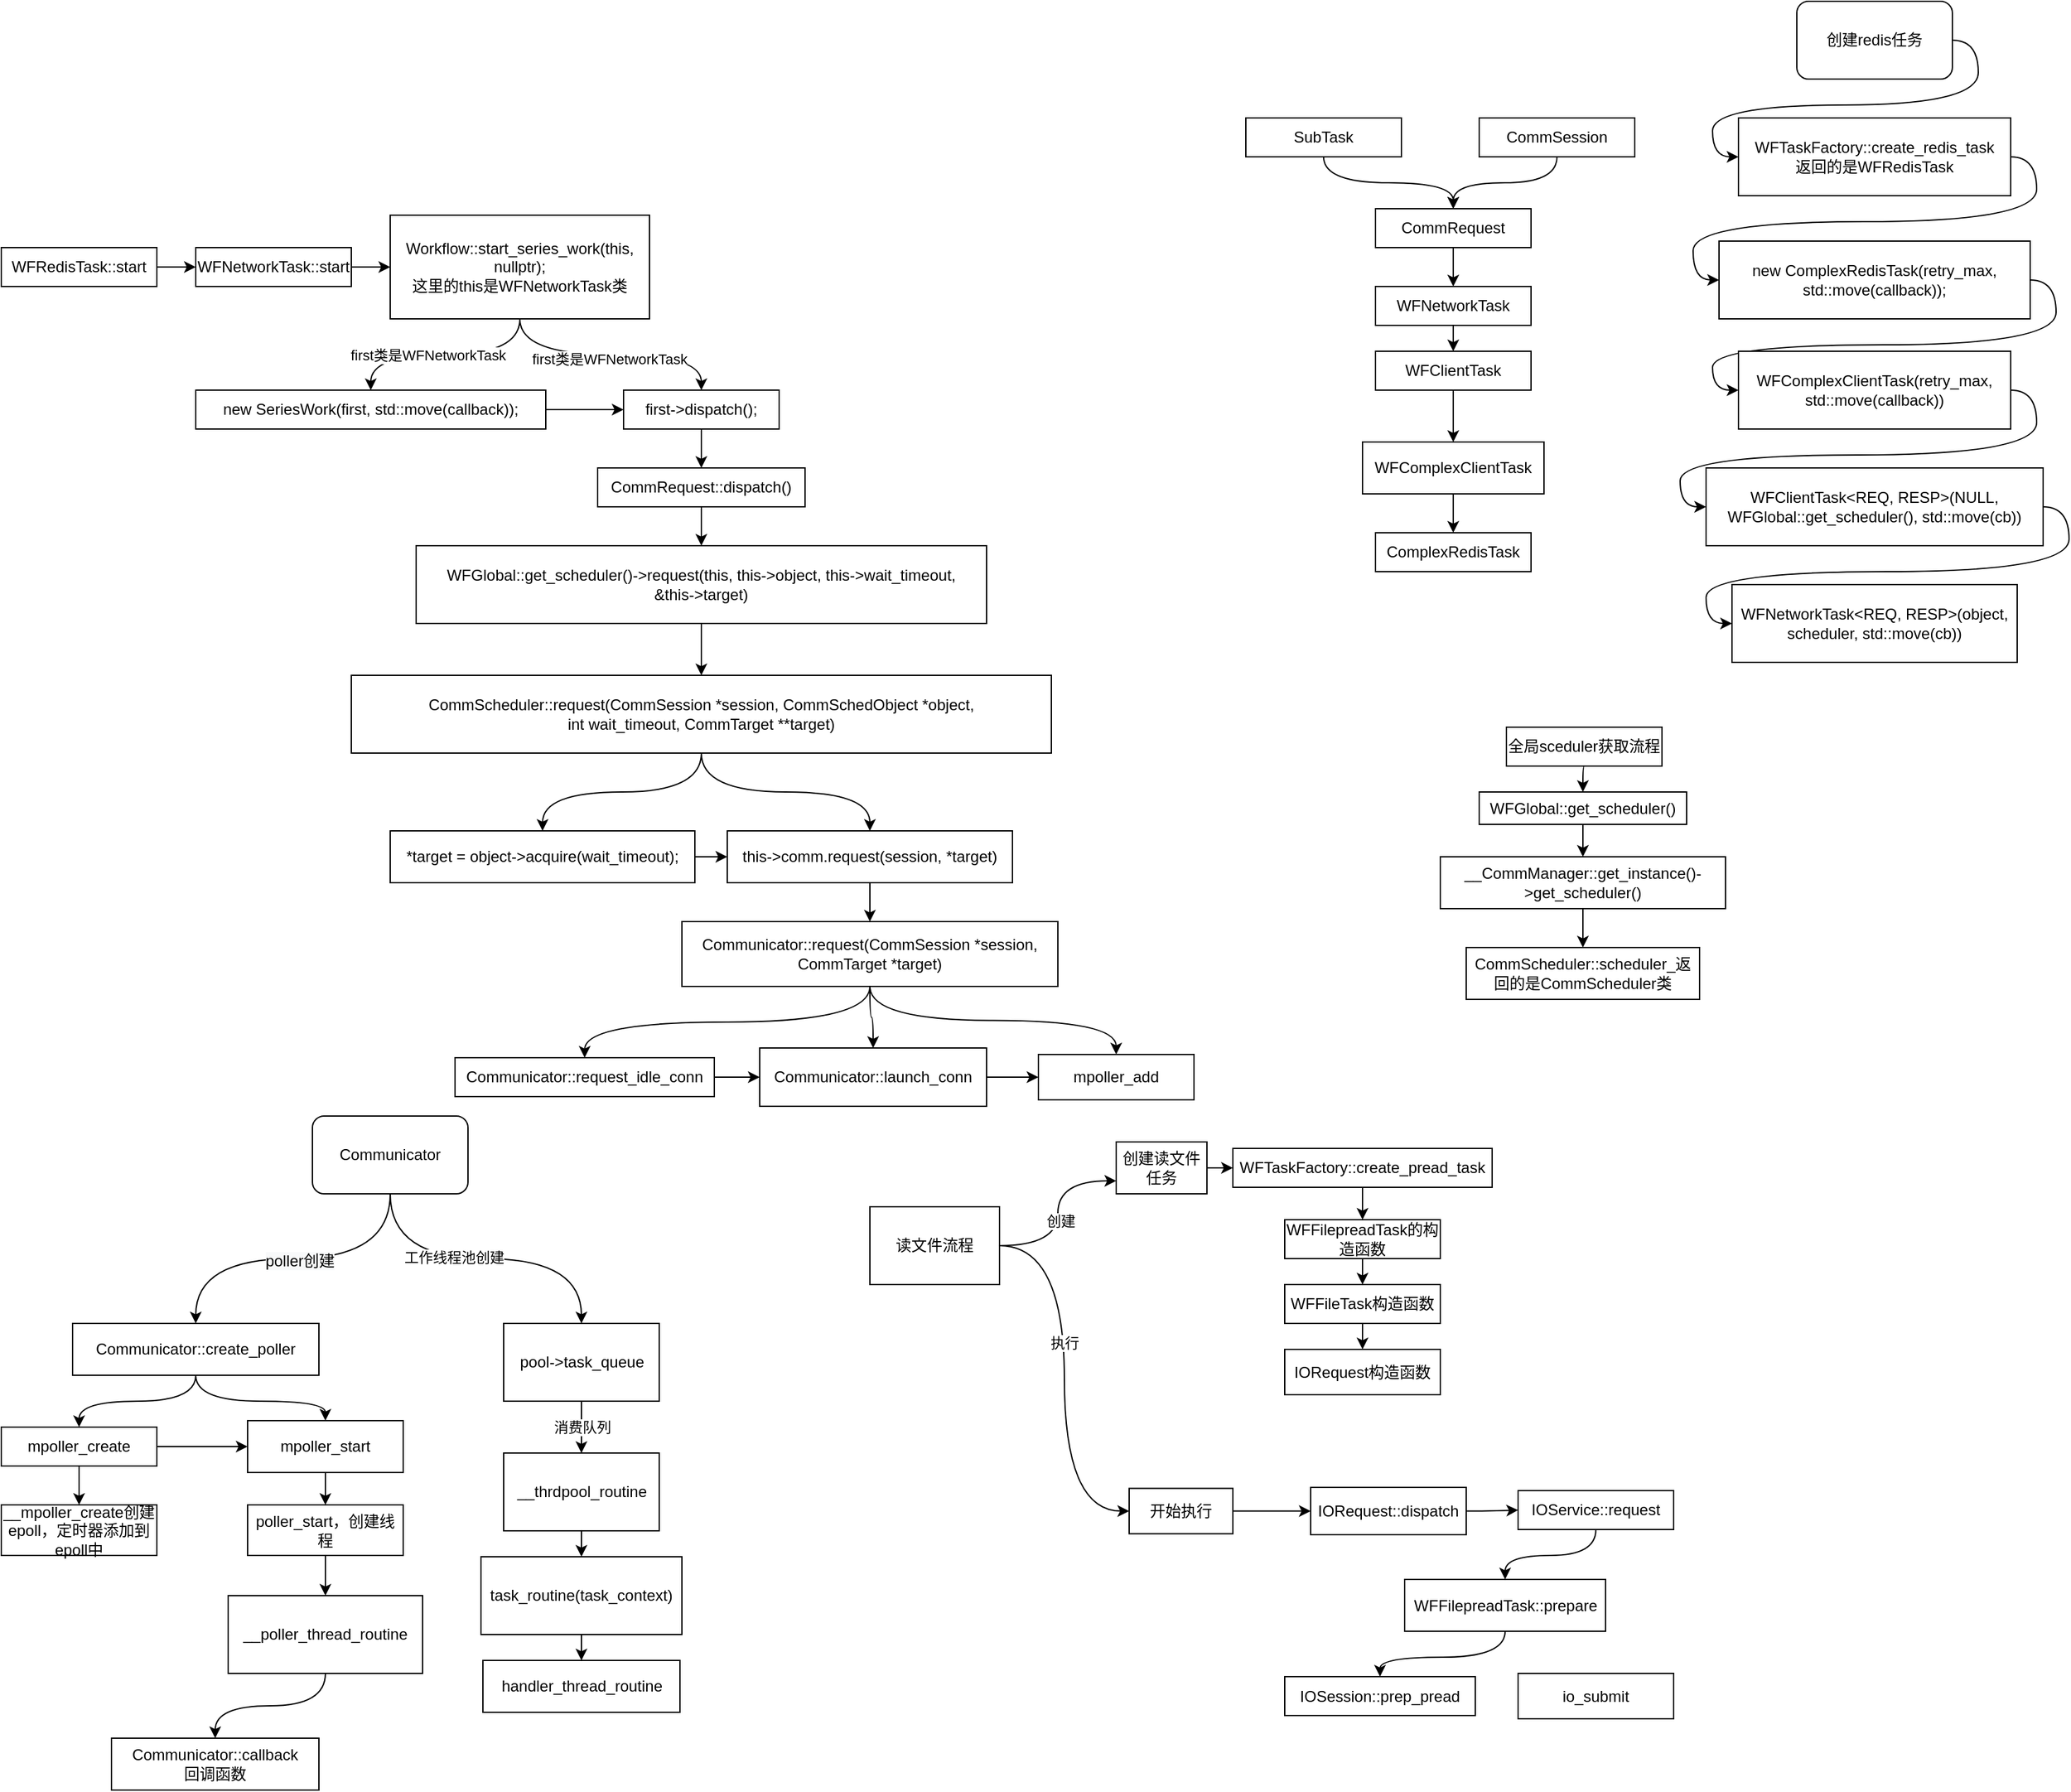 <mxfile version="14.5.3" type="github">
  <diagram id="UP1-qwlF9aJPhvvTiWTV" name="Page-1">
    <mxGraphModel dx="1373" dy="1908" grid="1" gridSize="10" guides="1" tooltips="1" connect="1" arrows="1" fold="1" page="1" pageScale="1" pageWidth="827" pageHeight="1169" math="0" shadow="0">
      <root>
        <mxCell id="0" />
        <mxCell id="1" parent="0" />
        <mxCell id="LnEWv4F4pNgl14aYY6Xp-3" style="edgeStyle=orthogonalEdgeStyle;rounded=0;orthogonalLoop=1;jettySize=auto;html=1;exitX=1;exitY=0.5;exitDx=0;exitDy=0;entryX=0;entryY=0.5;entryDx=0;entryDy=0;" parent="1" source="LnEWv4F4pNgl14aYY6Xp-1" target="LnEWv4F4pNgl14aYY6Xp-2" edge="1">
          <mxGeometry relative="1" as="geometry" />
        </mxCell>
        <mxCell id="LnEWv4F4pNgl14aYY6Xp-1" value="WFRedisTask::start" style="rounded=0;whiteSpace=wrap;html=1;" parent="1" vertex="1">
          <mxGeometry x="80" y="140" width="120" height="30" as="geometry" />
        </mxCell>
        <mxCell id="LnEWv4F4pNgl14aYY6Xp-5" style="edgeStyle=orthogonalEdgeStyle;rounded=0;orthogonalLoop=1;jettySize=auto;html=1;exitX=1;exitY=0.5;exitDx=0;exitDy=0;entryX=0;entryY=0.5;entryDx=0;entryDy=0;" parent="1" source="LnEWv4F4pNgl14aYY6Xp-2" target="LnEWv4F4pNgl14aYY6Xp-4" edge="1">
          <mxGeometry relative="1" as="geometry" />
        </mxCell>
        <mxCell id="LnEWv4F4pNgl14aYY6Xp-2" value="WFNetworkTask::start" style="rounded=0;whiteSpace=wrap;html=1;" parent="1" vertex="1">
          <mxGeometry x="230" y="140" width="120" height="30" as="geometry" />
        </mxCell>
        <mxCell id="LnEWv4F4pNgl14aYY6Xp-17" style="edgeStyle=orthogonalEdgeStyle;curved=1;rounded=0;orthogonalLoop=1;jettySize=auto;html=1;exitX=0.5;exitY=1;exitDx=0;exitDy=0;" parent="1" source="LnEWv4F4pNgl14aYY6Xp-4" target="LnEWv4F4pNgl14aYY6Xp-14" edge="1">
          <mxGeometry relative="1" as="geometry" />
        </mxCell>
        <mxCell id="LnEWv4F4pNgl14aYY6Xp-19" value="first类是WFNetworkTask" style="edgeLabel;html=1;align=center;verticalAlign=middle;resizable=0;points=[];" parent="LnEWv4F4pNgl14aYY6Xp-17" vertex="1" connectable="0">
          <mxGeometry x="0.171" relative="1" as="geometry">
            <mxPoint x="1" as="offset" />
          </mxGeometry>
        </mxCell>
        <mxCell id="LnEWv4F4pNgl14aYY6Xp-18" style="edgeStyle=orthogonalEdgeStyle;curved=1;rounded=0;orthogonalLoop=1;jettySize=auto;html=1;exitX=0.5;exitY=1;exitDx=0;exitDy=0;entryX=0.5;entryY=0;entryDx=0;entryDy=0;" parent="1" source="LnEWv4F4pNgl14aYY6Xp-4" target="LnEWv4F4pNgl14aYY6Xp-15" edge="1">
          <mxGeometry relative="1" as="geometry" />
        </mxCell>
        <mxCell id="LnEWv4F4pNgl14aYY6Xp-20" value="first类是WFNetworkTask" style="edgeLabel;html=1;align=center;verticalAlign=middle;resizable=0;points=[];" parent="LnEWv4F4pNgl14aYY6Xp-18" vertex="1" connectable="0">
          <mxGeometry x="-0.012" y="-2" relative="1" as="geometry">
            <mxPoint y="1" as="offset" />
          </mxGeometry>
        </mxCell>
        <mxCell id="LnEWv4F4pNgl14aYY6Xp-4" value="Workflow::start_series_work(this, nullptr);&lt;br&gt;这里的this是WFNetworkTask类" style="rounded=0;whiteSpace=wrap;html=1;" parent="1" vertex="1">
          <mxGeometry x="380" y="115" width="200" height="80" as="geometry" />
        </mxCell>
        <mxCell id="LnEWv4F4pNgl14aYY6Xp-29" style="edgeStyle=orthogonalEdgeStyle;curved=1;rounded=0;orthogonalLoop=1;jettySize=auto;html=1;exitX=0.5;exitY=1;exitDx=0;exitDy=0;entryX=0.5;entryY=0;entryDx=0;entryDy=0;" parent="1" source="LnEWv4F4pNgl14aYY6Xp-6" target="LnEWv4F4pNgl14aYY6Xp-27" edge="1">
          <mxGeometry relative="1" as="geometry" />
        </mxCell>
        <mxCell id="LnEWv4F4pNgl14aYY6Xp-6" value="WFNetworkTask" style="rounded=0;whiteSpace=wrap;html=1;" parent="1" vertex="1">
          <mxGeometry x="1140" y="170" width="120" height="30" as="geometry" />
        </mxCell>
        <mxCell id="LnEWv4F4pNgl14aYY6Xp-8" style="edgeStyle=orthogonalEdgeStyle;rounded=0;orthogonalLoop=1;jettySize=auto;html=1;exitX=0.5;exitY=1;exitDx=0;exitDy=0;entryX=0.5;entryY=0;entryDx=0;entryDy=0;" parent="1" source="LnEWv4F4pNgl14aYY6Xp-7" target="LnEWv4F4pNgl14aYY6Xp-6" edge="1">
          <mxGeometry relative="1" as="geometry" />
        </mxCell>
        <mxCell id="LnEWv4F4pNgl14aYY6Xp-7" value="CommRequest" style="rounded=0;whiteSpace=wrap;html=1;" parent="1" vertex="1">
          <mxGeometry x="1140" y="110" width="120" height="30" as="geometry" />
        </mxCell>
        <mxCell id="LnEWv4F4pNgl14aYY6Xp-13" style="edgeStyle=orthogonalEdgeStyle;curved=1;rounded=0;orthogonalLoop=1;jettySize=auto;html=1;exitX=0.5;exitY=1;exitDx=0;exitDy=0;entryX=0.5;entryY=0;entryDx=0;entryDy=0;" parent="1" source="LnEWv4F4pNgl14aYY6Xp-9" target="LnEWv4F4pNgl14aYY6Xp-7" edge="1">
          <mxGeometry relative="1" as="geometry" />
        </mxCell>
        <mxCell id="LnEWv4F4pNgl14aYY6Xp-9" value="SubTask" style="rounded=0;whiteSpace=wrap;html=1;" parent="1" vertex="1">
          <mxGeometry x="1040" y="40" width="120" height="30" as="geometry" />
        </mxCell>
        <mxCell id="LnEWv4F4pNgl14aYY6Xp-11" style="edgeStyle=orthogonalEdgeStyle;rounded=0;orthogonalLoop=1;jettySize=auto;html=1;exitX=0.5;exitY=1;exitDx=0;exitDy=0;entryX=0.5;entryY=0;entryDx=0;entryDy=0;curved=1;" parent="1" source="LnEWv4F4pNgl14aYY6Xp-10" target="LnEWv4F4pNgl14aYY6Xp-7" edge="1">
          <mxGeometry relative="1" as="geometry" />
        </mxCell>
        <mxCell id="LnEWv4F4pNgl14aYY6Xp-10" value="CommSession" style="rounded=0;whiteSpace=wrap;html=1;" parent="1" vertex="1">
          <mxGeometry x="1220" y="40" width="120" height="30" as="geometry" />
        </mxCell>
        <mxCell id="LnEWv4F4pNgl14aYY6Xp-16" style="edgeStyle=orthogonalEdgeStyle;curved=1;rounded=0;orthogonalLoop=1;jettySize=auto;html=1;exitX=1;exitY=0.5;exitDx=0;exitDy=0;" parent="1" source="LnEWv4F4pNgl14aYY6Xp-14" target="LnEWv4F4pNgl14aYY6Xp-15" edge="1">
          <mxGeometry relative="1" as="geometry" />
        </mxCell>
        <mxCell id="LnEWv4F4pNgl14aYY6Xp-14" value="new SeriesWork(first, std::move(callback));" style="rounded=0;whiteSpace=wrap;html=1;" parent="1" vertex="1">
          <mxGeometry x="230" y="250" width="270" height="30" as="geometry" />
        </mxCell>
        <mxCell id="LnEWv4F4pNgl14aYY6Xp-22" style="edgeStyle=orthogonalEdgeStyle;curved=1;rounded=0;orthogonalLoop=1;jettySize=auto;html=1;exitX=0.5;exitY=1;exitDx=0;exitDy=0;entryX=0.5;entryY=0;entryDx=0;entryDy=0;" parent="1" source="LnEWv4F4pNgl14aYY6Xp-15" target="LnEWv4F4pNgl14aYY6Xp-21" edge="1">
          <mxGeometry relative="1" as="geometry" />
        </mxCell>
        <mxCell id="LnEWv4F4pNgl14aYY6Xp-15" value="first-&amp;gt;dispatch();" style="rounded=0;whiteSpace=wrap;html=1;" parent="1" vertex="1">
          <mxGeometry x="560" y="250" width="120" height="30" as="geometry" />
        </mxCell>
        <mxCell id="LnEWv4F4pNgl14aYY6Xp-40" style="edgeStyle=orthogonalEdgeStyle;curved=1;rounded=0;orthogonalLoop=1;jettySize=auto;html=1;exitX=0.5;exitY=1;exitDx=0;exitDy=0;entryX=0.5;entryY=0;entryDx=0;entryDy=0;" parent="1" source="LnEWv4F4pNgl14aYY6Xp-21" target="LnEWv4F4pNgl14aYY6Xp-39" edge="1">
          <mxGeometry relative="1" as="geometry" />
        </mxCell>
        <mxCell id="LnEWv4F4pNgl14aYY6Xp-21" value="CommRequest::dispatch()" style="rounded=0;whiteSpace=wrap;html=1;" parent="1" vertex="1">
          <mxGeometry x="540" y="310" width="160" height="30" as="geometry" />
        </mxCell>
        <mxCell id="LnEWv4F4pNgl14aYY6Xp-23" value="ComplexRedisTask" style="rounded=0;whiteSpace=wrap;html=1;" parent="1" vertex="1">
          <mxGeometry x="1140" y="360" width="120" height="30" as="geometry" />
        </mxCell>
        <mxCell id="LnEWv4F4pNgl14aYY6Xp-26" style="edgeStyle=orthogonalEdgeStyle;curved=1;rounded=0;orthogonalLoop=1;jettySize=auto;html=1;exitX=0.5;exitY=1;exitDx=0;exitDy=0;entryX=0.5;entryY=0;entryDx=0;entryDy=0;" parent="1" source="LnEWv4F4pNgl14aYY6Xp-24" target="LnEWv4F4pNgl14aYY6Xp-23" edge="1">
          <mxGeometry relative="1" as="geometry" />
        </mxCell>
        <mxCell id="LnEWv4F4pNgl14aYY6Xp-24" value="WFComplexClientTask" style="rounded=0;whiteSpace=wrap;html=1;" parent="1" vertex="1">
          <mxGeometry x="1130" y="290" width="140" height="40" as="geometry" />
        </mxCell>
        <mxCell id="LnEWv4F4pNgl14aYY6Xp-28" style="edgeStyle=orthogonalEdgeStyle;curved=1;rounded=0;orthogonalLoop=1;jettySize=auto;html=1;exitX=0.5;exitY=1;exitDx=0;exitDy=0;entryX=0.5;entryY=0;entryDx=0;entryDy=0;" parent="1" source="LnEWv4F4pNgl14aYY6Xp-27" target="LnEWv4F4pNgl14aYY6Xp-24" edge="1">
          <mxGeometry relative="1" as="geometry" />
        </mxCell>
        <mxCell id="LnEWv4F4pNgl14aYY6Xp-27" value="WFClientTask" style="rounded=0;whiteSpace=wrap;html=1;" parent="1" vertex="1">
          <mxGeometry x="1140" y="220" width="120" height="30" as="geometry" />
        </mxCell>
        <mxCell id="LnEWv4F4pNgl14aYY6Xp-32" style="edgeStyle=orthogonalEdgeStyle;curved=1;rounded=0;orthogonalLoop=1;jettySize=auto;html=1;exitX=1;exitY=0.5;exitDx=0;exitDy=0;entryX=0;entryY=0.5;entryDx=0;entryDy=0;" parent="1" source="LnEWv4F4pNgl14aYY6Xp-30" target="LnEWv4F4pNgl14aYY6Xp-31" edge="1">
          <mxGeometry relative="1" as="geometry" />
        </mxCell>
        <mxCell id="LnEWv4F4pNgl14aYY6Xp-30" value="WFTaskFactory::create_redis_task&lt;br&gt;返回的是WFRedisTask" style="rounded=0;whiteSpace=wrap;html=1;" parent="1" vertex="1">
          <mxGeometry x="1420" y="40" width="210" height="60" as="geometry" />
        </mxCell>
        <mxCell id="LnEWv4F4pNgl14aYY6Xp-34" style="edgeStyle=orthogonalEdgeStyle;curved=1;rounded=0;orthogonalLoop=1;jettySize=auto;html=1;exitX=1;exitY=0.5;exitDx=0;exitDy=0;entryX=0;entryY=0.5;entryDx=0;entryDy=0;" parent="1" source="LnEWv4F4pNgl14aYY6Xp-31" target="LnEWv4F4pNgl14aYY6Xp-33" edge="1">
          <mxGeometry relative="1" as="geometry" />
        </mxCell>
        <mxCell id="LnEWv4F4pNgl14aYY6Xp-31" value="new ComplexRedisTask(retry_max, std::move(callback));" style="rounded=0;whiteSpace=wrap;html=1;" parent="1" vertex="1">
          <mxGeometry x="1405" y="135" width="240" height="60" as="geometry" />
        </mxCell>
        <mxCell id="LnEWv4F4pNgl14aYY6Xp-36" style="edgeStyle=orthogonalEdgeStyle;curved=1;rounded=0;orthogonalLoop=1;jettySize=auto;html=1;exitX=1;exitY=0.5;exitDx=0;exitDy=0;entryX=0;entryY=0.5;entryDx=0;entryDy=0;" parent="1" source="LnEWv4F4pNgl14aYY6Xp-33" target="LnEWv4F4pNgl14aYY6Xp-35" edge="1">
          <mxGeometry relative="1" as="geometry" />
        </mxCell>
        <mxCell id="LnEWv4F4pNgl14aYY6Xp-33" value="WFComplexClientTask(retry_max, std::move(callback))" style="rounded=0;whiteSpace=wrap;html=1;" parent="1" vertex="1">
          <mxGeometry x="1420" y="220" width="210" height="60" as="geometry" />
        </mxCell>
        <mxCell id="LnEWv4F4pNgl14aYY6Xp-38" style="edgeStyle=orthogonalEdgeStyle;curved=1;rounded=0;orthogonalLoop=1;jettySize=auto;html=1;exitX=1;exitY=0.5;exitDx=0;exitDy=0;entryX=0;entryY=0.5;entryDx=0;entryDy=0;" parent="1" source="LnEWv4F4pNgl14aYY6Xp-35" target="LnEWv4F4pNgl14aYY6Xp-37" edge="1">
          <mxGeometry relative="1" as="geometry" />
        </mxCell>
        <mxCell id="LnEWv4F4pNgl14aYY6Xp-35" value="WFClientTask&amp;lt;REQ, RESP&amp;gt;(NULL, WFGlobal::get_scheduler(), std::move(cb))" style="rounded=0;whiteSpace=wrap;html=1;" parent="1" vertex="1">
          <mxGeometry x="1395" y="310" width="260" height="60" as="geometry" />
        </mxCell>
        <mxCell id="LnEWv4F4pNgl14aYY6Xp-37" value="WFNetworkTask&amp;lt;REQ, RESP&amp;gt;(object, scheduler, std::move(cb))" style="rounded=0;whiteSpace=wrap;html=1;" parent="1" vertex="1">
          <mxGeometry x="1415" y="400" width="220" height="60" as="geometry" />
        </mxCell>
        <mxCell id="nBKweqbWxlO77C3QkO8n-9" style="edgeStyle=orthogonalEdgeStyle;curved=1;rounded=0;orthogonalLoop=1;jettySize=auto;html=1;exitX=0.5;exitY=1;exitDx=0;exitDy=0;" parent="1" source="LnEWv4F4pNgl14aYY6Xp-39" target="nBKweqbWxlO77C3QkO8n-8" edge="1">
          <mxGeometry relative="1" as="geometry" />
        </mxCell>
        <mxCell id="LnEWv4F4pNgl14aYY6Xp-39" value="&lt;span&gt;WFGlobal::get_scheduler()-&amp;gt;request(&lt;/span&gt;&lt;span&gt;this, this-&amp;gt;object, this-&amp;gt;wait_timeout,&lt;br&gt;&lt;/span&gt;&lt;span&gt;        &lt;/span&gt;&lt;span&gt; &amp;amp;this-&amp;gt;target&lt;/span&gt;&lt;span&gt;)&lt;/span&gt;" style="rounded=0;whiteSpace=wrap;html=1;" parent="1" vertex="1">
          <mxGeometry x="400" y="370" width="440" height="60" as="geometry" />
        </mxCell>
        <mxCell id="LnEWv4F4pNgl14aYY6Xp-42" style="edgeStyle=orthogonalEdgeStyle;curved=1;rounded=0;orthogonalLoop=1;jettySize=auto;html=1;exitX=1;exitY=0.5;exitDx=0;exitDy=0;entryX=0;entryY=0.5;entryDx=0;entryDy=0;" parent="1" source="LnEWv4F4pNgl14aYY6Xp-41" target="LnEWv4F4pNgl14aYY6Xp-30" edge="1">
          <mxGeometry relative="1" as="geometry" />
        </mxCell>
        <mxCell id="LnEWv4F4pNgl14aYY6Xp-41" value="创建redis任务" style="rounded=1;whiteSpace=wrap;html=1;" parent="1" vertex="1">
          <mxGeometry x="1465" y="-50" width="120" height="60" as="geometry" />
        </mxCell>
        <mxCell id="nBKweqbWxlO77C3QkO8n-3" style="edgeStyle=orthogonalEdgeStyle;curved=1;rounded=0;orthogonalLoop=1;jettySize=auto;html=1;exitX=0.5;exitY=1;exitDx=0;exitDy=0;entryX=0.5;entryY=0;entryDx=0;entryDy=0;" parent="1" source="nBKweqbWxlO77C3QkO8n-1" target="nBKweqbWxlO77C3QkO8n-2" edge="1">
          <mxGeometry relative="1" as="geometry" />
        </mxCell>
        <mxCell id="nBKweqbWxlO77C3QkO8n-1" value="WFGlobal::get_scheduler()" style="rounded=0;whiteSpace=wrap;html=1;" parent="1" vertex="1">
          <mxGeometry x="1220" y="560" width="160" height="25" as="geometry" />
        </mxCell>
        <mxCell id="nBKweqbWxlO77C3QkO8n-5" style="edgeStyle=orthogonalEdgeStyle;curved=1;rounded=0;orthogonalLoop=1;jettySize=auto;html=1;exitX=0.5;exitY=1;exitDx=0;exitDy=0;entryX=0.5;entryY=0;entryDx=0;entryDy=0;" parent="1" source="nBKweqbWxlO77C3QkO8n-2" target="nBKweqbWxlO77C3QkO8n-4" edge="1">
          <mxGeometry relative="1" as="geometry" />
        </mxCell>
        <mxCell id="nBKweqbWxlO77C3QkO8n-2" value="__CommManager::get_instance()-&amp;gt;get_scheduler()" style="rounded=0;whiteSpace=wrap;html=1;" parent="1" vertex="1">
          <mxGeometry x="1190" y="610" width="220" height="40" as="geometry" />
        </mxCell>
        <mxCell id="nBKweqbWxlO77C3QkO8n-4" value="CommScheduler::scheduler_返回的是CommScheduler类" style="rounded=0;whiteSpace=wrap;html=1;" parent="1" vertex="1">
          <mxGeometry x="1210" y="680" width="180" height="40" as="geometry" />
        </mxCell>
        <mxCell id="nBKweqbWxlO77C3QkO8n-7" style="edgeStyle=orthogonalEdgeStyle;curved=1;rounded=0;orthogonalLoop=1;jettySize=auto;html=1;exitX=0.5;exitY=1;exitDx=0;exitDy=0;entryX=0.5;entryY=0;entryDx=0;entryDy=0;" parent="1" source="nBKweqbWxlO77C3QkO8n-6" target="nBKweqbWxlO77C3QkO8n-1" edge="1">
          <mxGeometry relative="1" as="geometry" />
        </mxCell>
        <mxCell id="nBKweqbWxlO77C3QkO8n-6" value="全局sceduler获取流程" style="rounded=0;whiteSpace=wrap;html=1;" parent="1" vertex="1">
          <mxGeometry x="1241" y="510" width="120" height="30" as="geometry" />
        </mxCell>
        <mxCell id="nBKweqbWxlO77C3QkO8n-12" style="edgeStyle=orthogonalEdgeStyle;curved=1;rounded=0;orthogonalLoop=1;jettySize=auto;html=1;exitX=0.5;exitY=1;exitDx=0;exitDy=0;" parent="1" source="nBKweqbWxlO77C3QkO8n-8" target="nBKweqbWxlO77C3QkO8n-10" edge="1">
          <mxGeometry relative="1" as="geometry" />
        </mxCell>
        <mxCell id="nBKweqbWxlO77C3QkO8n-13" style="edgeStyle=orthogonalEdgeStyle;curved=1;rounded=0;orthogonalLoop=1;jettySize=auto;html=1;exitX=0.5;exitY=1;exitDx=0;exitDy=0;entryX=0.5;entryY=0;entryDx=0;entryDy=0;" parent="1" source="nBKweqbWxlO77C3QkO8n-8" target="nBKweqbWxlO77C3QkO8n-11" edge="1">
          <mxGeometry relative="1" as="geometry" />
        </mxCell>
        <mxCell id="nBKweqbWxlO77C3QkO8n-8" value="CommScheduler::&lt;span&gt;request(CommSession *session, CommSchedObject *object,&lt;/span&gt;&lt;div&gt;&lt;span&gt;    &lt;/span&gt;int wait_timeout, CommTarget **target)&lt;/div&gt;" style="rounded=0;whiteSpace=wrap;html=1;" parent="1" vertex="1">
          <mxGeometry x="350" y="470" width="540" height="60" as="geometry" />
        </mxCell>
        <mxCell id="nBKweqbWxlO77C3QkO8n-14" style="edgeStyle=orthogonalEdgeStyle;curved=1;rounded=0;orthogonalLoop=1;jettySize=auto;html=1;exitX=1;exitY=0.5;exitDx=0;exitDy=0;entryX=0;entryY=0.5;entryDx=0;entryDy=0;" parent="1" source="nBKweqbWxlO77C3QkO8n-10" target="nBKweqbWxlO77C3QkO8n-11" edge="1">
          <mxGeometry relative="1" as="geometry" />
        </mxCell>
        <mxCell id="nBKweqbWxlO77C3QkO8n-10" value="*target = object-&amp;gt;acquire(wait_timeout);" style="rounded=0;whiteSpace=wrap;html=1;" parent="1" vertex="1">
          <mxGeometry x="380" y="590" width="235" height="40" as="geometry" />
        </mxCell>
        <mxCell id="nBKweqbWxlO77C3QkO8n-16" style="edgeStyle=orthogonalEdgeStyle;curved=1;rounded=0;orthogonalLoop=1;jettySize=auto;html=1;exitX=0.5;exitY=1;exitDx=0;exitDy=0;entryX=0.5;entryY=0;entryDx=0;entryDy=0;" parent="1" source="nBKweqbWxlO77C3QkO8n-11" target="nBKweqbWxlO77C3QkO8n-15" edge="1">
          <mxGeometry relative="1" as="geometry" />
        </mxCell>
        <mxCell id="nBKweqbWxlO77C3QkO8n-11" value="this-&amp;gt;comm.request(session, *target)" style="rounded=0;whiteSpace=wrap;html=1;" parent="1" vertex="1">
          <mxGeometry x="640" y="590" width="220" height="40" as="geometry" />
        </mxCell>
        <mxCell id="nBKweqbWxlO77C3QkO8n-18" style="edgeStyle=orthogonalEdgeStyle;curved=1;rounded=0;orthogonalLoop=1;jettySize=auto;html=1;exitX=0.5;exitY=1;exitDx=0;exitDy=0;entryX=0.5;entryY=0;entryDx=0;entryDy=0;" parent="1" source="nBKweqbWxlO77C3QkO8n-15" target="nBKweqbWxlO77C3QkO8n-17" edge="1">
          <mxGeometry relative="1" as="geometry" />
        </mxCell>
        <mxCell id="nBKweqbWxlO77C3QkO8n-22" style="edgeStyle=orthogonalEdgeStyle;curved=1;rounded=0;orthogonalLoop=1;jettySize=auto;html=1;exitX=0.5;exitY=1;exitDx=0;exitDy=0;entryX=0.5;entryY=0;entryDx=0;entryDy=0;" parent="1" source="nBKweqbWxlO77C3QkO8n-15" target="nBKweqbWxlO77C3QkO8n-20" edge="1">
          <mxGeometry relative="1" as="geometry" />
        </mxCell>
        <mxCell id="nBKweqbWxlO77C3QkO8n-23" style="edgeStyle=orthogonalEdgeStyle;curved=1;rounded=0;orthogonalLoop=1;jettySize=auto;html=1;exitX=0.5;exitY=1;exitDx=0;exitDy=0;entryX=0.5;entryY=0;entryDx=0;entryDy=0;" parent="1" source="nBKweqbWxlO77C3QkO8n-15" target="nBKweqbWxlO77C3QkO8n-21" edge="1">
          <mxGeometry relative="1" as="geometry" />
        </mxCell>
        <mxCell id="nBKweqbWxlO77C3QkO8n-15" value="Communicator::request(CommSession *session, CommTarget *target)" style="rounded=0;whiteSpace=wrap;html=1;" parent="1" vertex="1">
          <mxGeometry x="605" y="660" width="290" height="50" as="geometry" />
        </mxCell>
        <mxCell id="nBKweqbWxlO77C3QkO8n-24" style="edgeStyle=orthogonalEdgeStyle;curved=1;rounded=0;orthogonalLoop=1;jettySize=auto;html=1;exitX=1;exitY=0.5;exitDx=0;exitDy=0;" parent="1" source="nBKweqbWxlO77C3QkO8n-17" target="nBKweqbWxlO77C3QkO8n-20" edge="1">
          <mxGeometry relative="1" as="geometry" />
        </mxCell>
        <mxCell id="nBKweqbWxlO77C3QkO8n-17" value="Communicator::request_idle_conn" style="rounded=0;whiteSpace=wrap;html=1;" parent="1" vertex="1">
          <mxGeometry x="430" y="765" width="200" height="30" as="geometry" />
        </mxCell>
        <mxCell id="nBKweqbWxlO77C3QkO8n-25" style="edgeStyle=orthogonalEdgeStyle;curved=1;rounded=0;orthogonalLoop=1;jettySize=auto;html=1;exitX=1;exitY=0.5;exitDx=0;exitDy=0;entryX=0;entryY=0.5;entryDx=0;entryDy=0;" parent="1" source="nBKweqbWxlO77C3QkO8n-20" target="nBKweqbWxlO77C3QkO8n-21" edge="1">
          <mxGeometry relative="1" as="geometry" />
        </mxCell>
        <mxCell id="nBKweqbWxlO77C3QkO8n-20" value="Communicator::launch_conn" style="rounded=0;whiteSpace=wrap;html=1;" parent="1" vertex="1">
          <mxGeometry x="665" y="757.5" width="175" height="45" as="geometry" />
        </mxCell>
        <mxCell id="nBKweqbWxlO77C3QkO8n-21" value="mpoller_add" style="rounded=0;whiteSpace=wrap;html=1;" parent="1" vertex="1">
          <mxGeometry x="880" y="762.5" width="120" height="35" as="geometry" />
        </mxCell>
        <mxCell id="nBKweqbWxlO77C3QkO8n-31" style="edgeStyle=orthogonalEdgeStyle;curved=1;rounded=0;orthogonalLoop=1;jettySize=auto;html=1;exitX=0.5;exitY=1;exitDx=0;exitDy=0;entryX=0.5;entryY=0;entryDx=0;entryDy=0;" parent="1" source="nBKweqbWxlO77C3QkO8n-26" target="nBKweqbWxlO77C3QkO8n-30" edge="1">
          <mxGeometry relative="1" as="geometry" />
        </mxCell>
        <mxCell id="nBKweqbWxlO77C3QkO8n-36" style="edgeStyle=orthogonalEdgeStyle;curved=1;rounded=0;orthogonalLoop=1;jettySize=auto;html=1;exitX=0.5;exitY=1;exitDx=0;exitDy=0;" parent="1" source="nBKweqbWxlO77C3QkO8n-26" target="nBKweqbWxlO77C3QkO8n-35" edge="1">
          <mxGeometry relative="1" as="geometry" />
        </mxCell>
        <mxCell id="nBKweqbWxlO77C3QkO8n-26" value="Communicator::create_poller" style="rounded=0;whiteSpace=wrap;html=1;" parent="1" vertex="1">
          <mxGeometry x="135" y="970" width="190" height="40" as="geometry" />
        </mxCell>
        <mxCell id="nBKweqbWxlO77C3QkO8n-29" style="edgeStyle=orthogonalEdgeStyle;curved=1;rounded=0;orthogonalLoop=1;jettySize=auto;html=1;exitX=0.5;exitY=1;exitDx=0;exitDy=0;entryX=0.5;entryY=0;entryDx=0;entryDy=0;" parent="1" source="nBKweqbWxlO77C3QkO8n-28" target="nBKweqbWxlO77C3QkO8n-26" edge="1">
          <mxGeometry relative="1" as="geometry" />
        </mxCell>
        <mxCell id="GPocB0gx4cp1PQhO70np-40" value="&lt;span style=&quot;font-size: 12px ; background-color: rgb(248 , 249 , 250)&quot;&gt;poller创建&lt;/span&gt;" style="edgeLabel;html=1;align=center;verticalAlign=middle;resizable=0;points=[];" vertex="1" connectable="0" parent="nBKweqbWxlO77C3QkO8n-29">
          <mxGeometry x="-0.028" y="2" relative="1" as="geometry">
            <mxPoint x="1" as="offset" />
          </mxGeometry>
        </mxCell>
        <mxCell id="GPocB0gx4cp1PQhO70np-41" style="edgeStyle=orthogonalEdgeStyle;curved=1;rounded=0;orthogonalLoop=1;jettySize=auto;html=1;exitX=0.5;exitY=1;exitDx=0;exitDy=0;" edge="1" parent="1" source="nBKweqbWxlO77C3QkO8n-28" target="GPocB0gx4cp1PQhO70np-32">
          <mxGeometry relative="1" as="geometry" />
        </mxCell>
        <mxCell id="GPocB0gx4cp1PQhO70np-42" value="工作线程池创建" style="edgeLabel;html=1;align=center;verticalAlign=middle;resizable=0;points=[];" vertex="1" connectable="0" parent="GPocB0gx4cp1PQhO70np-41">
          <mxGeometry x="-0.204" y="2" relative="1" as="geometry">
            <mxPoint y="1" as="offset" />
          </mxGeometry>
        </mxCell>
        <mxCell id="nBKweqbWxlO77C3QkO8n-28" value="&lt;span&gt;Communicator&lt;/span&gt;" style="rounded=1;whiteSpace=wrap;html=1;" parent="1" vertex="1">
          <mxGeometry x="320" y="810" width="120" height="60" as="geometry" />
        </mxCell>
        <mxCell id="nBKweqbWxlO77C3QkO8n-34" style="edgeStyle=orthogonalEdgeStyle;curved=1;rounded=0;orthogonalLoop=1;jettySize=auto;html=1;exitX=0.5;exitY=1;exitDx=0;exitDy=0;entryX=0.5;entryY=0;entryDx=0;entryDy=0;" parent="1" source="nBKweqbWxlO77C3QkO8n-30" target="nBKweqbWxlO77C3QkO8n-32" edge="1">
          <mxGeometry relative="1" as="geometry" />
        </mxCell>
        <mxCell id="nBKweqbWxlO77C3QkO8n-40" style="edgeStyle=orthogonalEdgeStyle;curved=1;rounded=0;orthogonalLoop=1;jettySize=auto;html=1;exitX=1;exitY=0.5;exitDx=0;exitDy=0;entryX=0;entryY=0.5;entryDx=0;entryDy=0;" parent="1" source="nBKweqbWxlO77C3QkO8n-30" target="nBKweqbWxlO77C3QkO8n-35" edge="1">
          <mxGeometry relative="1" as="geometry" />
        </mxCell>
        <mxCell id="nBKweqbWxlO77C3QkO8n-30" value="mpoller_create" style="rounded=0;whiteSpace=wrap;html=1;" parent="1" vertex="1">
          <mxGeometry x="80" y="1050" width="120" height="30" as="geometry" />
        </mxCell>
        <mxCell id="nBKweqbWxlO77C3QkO8n-32" value="__mpoller_create创建epoll，定时器添加到epoll中" style="rounded=0;whiteSpace=wrap;html=1;" parent="1" vertex="1">
          <mxGeometry x="80" y="1110" width="120" height="39" as="geometry" />
        </mxCell>
        <mxCell id="nBKweqbWxlO77C3QkO8n-39" style="edgeStyle=orthogonalEdgeStyle;curved=1;rounded=0;orthogonalLoop=1;jettySize=auto;html=1;exitX=0.5;exitY=1;exitDx=0;exitDy=0;entryX=0.5;entryY=0;entryDx=0;entryDy=0;" parent="1" source="nBKweqbWxlO77C3QkO8n-35" target="nBKweqbWxlO77C3QkO8n-38" edge="1">
          <mxGeometry relative="1" as="geometry" />
        </mxCell>
        <mxCell id="nBKweqbWxlO77C3QkO8n-35" value="mpoller_start" style="rounded=0;whiteSpace=wrap;html=1;" parent="1" vertex="1">
          <mxGeometry x="270" y="1045" width="120" height="40" as="geometry" />
        </mxCell>
        <mxCell id="nBKweqbWxlO77C3QkO8n-42" style="edgeStyle=orthogonalEdgeStyle;curved=1;rounded=0;orthogonalLoop=1;jettySize=auto;html=1;exitX=0.5;exitY=1;exitDx=0;exitDy=0;" parent="1" source="nBKweqbWxlO77C3QkO8n-38" target="nBKweqbWxlO77C3QkO8n-41" edge="1">
          <mxGeometry relative="1" as="geometry" />
        </mxCell>
        <mxCell id="nBKweqbWxlO77C3QkO8n-38" value="poller_start，创建线程" style="rounded=0;whiteSpace=wrap;html=1;" parent="1" vertex="1">
          <mxGeometry x="270" y="1110" width="120" height="39" as="geometry" />
        </mxCell>
        <mxCell id="GPocB0gx4cp1PQhO70np-3" style="edgeStyle=orthogonalEdgeStyle;rounded=0;orthogonalLoop=1;jettySize=auto;html=1;exitX=0.5;exitY=1;exitDx=0;exitDy=0;entryX=0.5;entryY=0;entryDx=0;entryDy=0;curved=1;" edge="1" parent="1" source="nBKweqbWxlO77C3QkO8n-41" target="GPocB0gx4cp1PQhO70np-1">
          <mxGeometry relative="1" as="geometry" />
        </mxCell>
        <mxCell id="nBKweqbWxlO77C3QkO8n-41" value="__poller_thread_routine" style="rounded=0;whiteSpace=wrap;html=1;" parent="1" vertex="1">
          <mxGeometry x="255" y="1180" width="150" height="60" as="geometry" />
        </mxCell>
        <mxCell id="GPocB0gx4cp1PQhO70np-1" value="Communicator::callback&lt;br&gt;回调函数" style="rounded=0;whiteSpace=wrap;html=1;" vertex="1" parent="1">
          <mxGeometry x="165" y="1290" width="160" height="40" as="geometry" />
        </mxCell>
        <mxCell id="GPocB0gx4cp1PQhO70np-6" style="edgeStyle=orthogonalEdgeStyle;curved=1;rounded=0;orthogonalLoop=1;jettySize=auto;html=1;exitX=1;exitY=0.5;exitDx=0;exitDy=0;entryX=0;entryY=0.5;entryDx=0;entryDy=0;" edge="1" parent="1" source="GPocB0gx4cp1PQhO70np-4" target="GPocB0gx4cp1PQhO70np-5">
          <mxGeometry relative="1" as="geometry" />
        </mxCell>
        <mxCell id="GPocB0gx4cp1PQhO70np-4" value="创建读文件任务" style="rounded=0;whiteSpace=wrap;html=1;" vertex="1" parent="1">
          <mxGeometry x="940" y="830" width="70" height="40" as="geometry" />
        </mxCell>
        <mxCell id="GPocB0gx4cp1PQhO70np-9" style="edgeStyle=orthogonalEdgeStyle;curved=1;rounded=0;orthogonalLoop=1;jettySize=auto;html=1;exitX=0.5;exitY=1;exitDx=0;exitDy=0;" edge="1" parent="1" source="GPocB0gx4cp1PQhO70np-5" target="GPocB0gx4cp1PQhO70np-8">
          <mxGeometry relative="1" as="geometry" />
        </mxCell>
        <mxCell id="GPocB0gx4cp1PQhO70np-5" value="WFTaskFactory::create_pread_task" style="rounded=0;whiteSpace=wrap;html=1;" vertex="1" parent="1">
          <mxGeometry x="1030" y="835" width="200" height="30" as="geometry" />
        </mxCell>
        <mxCell id="GPocB0gx4cp1PQhO70np-11" style="edgeStyle=orthogonalEdgeStyle;curved=1;rounded=0;orthogonalLoop=1;jettySize=auto;html=1;exitX=0.5;exitY=1;exitDx=0;exitDy=0;" edge="1" parent="1" source="GPocB0gx4cp1PQhO70np-8" target="GPocB0gx4cp1PQhO70np-10">
          <mxGeometry relative="1" as="geometry" />
        </mxCell>
        <mxCell id="GPocB0gx4cp1PQhO70np-8" value="WFFilepreadTask的构造函数" style="rounded=0;whiteSpace=wrap;html=1;" vertex="1" parent="1">
          <mxGeometry x="1070" y="890" width="120" height="30" as="geometry" />
        </mxCell>
        <mxCell id="GPocB0gx4cp1PQhO70np-13" style="edgeStyle=orthogonalEdgeStyle;curved=1;rounded=0;orthogonalLoop=1;jettySize=auto;html=1;exitX=0.5;exitY=1;exitDx=0;exitDy=0;entryX=0.5;entryY=0;entryDx=0;entryDy=0;" edge="1" parent="1" source="GPocB0gx4cp1PQhO70np-10" target="GPocB0gx4cp1PQhO70np-12">
          <mxGeometry relative="1" as="geometry" />
        </mxCell>
        <mxCell id="GPocB0gx4cp1PQhO70np-10" value="WFFileTask构造函数" style="rounded=0;whiteSpace=wrap;html=1;" vertex="1" parent="1">
          <mxGeometry x="1070" y="940" width="120" height="30" as="geometry" />
        </mxCell>
        <mxCell id="GPocB0gx4cp1PQhO70np-12" value="IORequest构造函数" style="rounded=0;whiteSpace=wrap;html=1;" vertex="1" parent="1">
          <mxGeometry x="1070" y="990" width="120" height="35" as="geometry" />
        </mxCell>
        <mxCell id="GPocB0gx4cp1PQhO70np-15" style="edgeStyle=orthogonalEdgeStyle;curved=1;rounded=0;orthogonalLoop=1;jettySize=auto;html=1;exitX=1;exitY=0.5;exitDx=0;exitDy=0;entryX=0;entryY=0.75;entryDx=0;entryDy=0;" edge="1" parent="1" source="GPocB0gx4cp1PQhO70np-14" target="GPocB0gx4cp1PQhO70np-4">
          <mxGeometry relative="1" as="geometry" />
        </mxCell>
        <mxCell id="GPocB0gx4cp1PQhO70np-17" value="创建" style="edgeLabel;html=1;align=center;verticalAlign=middle;resizable=0;points=[];" vertex="1" connectable="0" parent="GPocB0gx4cp1PQhO70np-15">
          <mxGeometry x="-0.079" y="-2" relative="1" as="geometry">
            <mxPoint as="offset" />
          </mxGeometry>
        </mxCell>
        <mxCell id="GPocB0gx4cp1PQhO70np-18" style="edgeStyle=orthogonalEdgeStyle;curved=1;rounded=0;orthogonalLoop=1;jettySize=auto;html=1;exitX=1;exitY=0.5;exitDx=0;exitDy=0;entryX=0;entryY=0.5;entryDx=0;entryDy=0;" edge="1" parent="1" source="GPocB0gx4cp1PQhO70np-14" target="GPocB0gx4cp1PQhO70np-16">
          <mxGeometry relative="1" as="geometry" />
        </mxCell>
        <mxCell id="GPocB0gx4cp1PQhO70np-30" value="执行" style="edgeLabel;html=1;align=center;verticalAlign=middle;resizable=0;points=[];" vertex="1" connectable="0" parent="GPocB0gx4cp1PQhO70np-18">
          <mxGeometry x="-0.181" relative="1" as="geometry">
            <mxPoint as="offset" />
          </mxGeometry>
        </mxCell>
        <mxCell id="GPocB0gx4cp1PQhO70np-14" value="读文件流程" style="rounded=0;whiteSpace=wrap;html=1;" vertex="1" parent="1">
          <mxGeometry x="750" y="880" width="100" height="60" as="geometry" />
        </mxCell>
        <mxCell id="GPocB0gx4cp1PQhO70np-20" style="edgeStyle=orthogonalEdgeStyle;curved=1;rounded=0;orthogonalLoop=1;jettySize=auto;html=1;exitX=1;exitY=0.5;exitDx=0;exitDy=0;" edge="1" parent="1" source="GPocB0gx4cp1PQhO70np-16" target="GPocB0gx4cp1PQhO70np-19">
          <mxGeometry relative="1" as="geometry" />
        </mxCell>
        <mxCell id="GPocB0gx4cp1PQhO70np-16" value="开始执行" style="rounded=0;whiteSpace=wrap;html=1;" vertex="1" parent="1">
          <mxGeometry x="950" y="1097.25" width="80" height="35" as="geometry" />
        </mxCell>
        <mxCell id="GPocB0gx4cp1PQhO70np-22" style="edgeStyle=orthogonalEdgeStyle;curved=1;rounded=0;orthogonalLoop=1;jettySize=auto;html=1;exitX=1;exitY=0.5;exitDx=0;exitDy=0;entryX=0;entryY=0.5;entryDx=0;entryDy=0;" edge="1" parent="1" source="GPocB0gx4cp1PQhO70np-19" target="GPocB0gx4cp1PQhO70np-21">
          <mxGeometry relative="1" as="geometry" />
        </mxCell>
        <mxCell id="GPocB0gx4cp1PQhO70np-19" value="IORequest::dispatch" style="rounded=0;whiteSpace=wrap;html=1;" vertex="1" parent="1">
          <mxGeometry x="1090" y="1096.5" width="120" height="36.5" as="geometry" />
        </mxCell>
        <mxCell id="GPocB0gx4cp1PQhO70np-24" style="edgeStyle=orthogonalEdgeStyle;curved=1;rounded=0;orthogonalLoop=1;jettySize=auto;html=1;exitX=0.5;exitY=1;exitDx=0;exitDy=0;entryX=0.5;entryY=0;entryDx=0;entryDy=0;" edge="1" parent="1" source="GPocB0gx4cp1PQhO70np-21" target="GPocB0gx4cp1PQhO70np-23">
          <mxGeometry relative="1" as="geometry" />
        </mxCell>
        <mxCell id="GPocB0gx4cp1PQhO70np-21" value="IOService::request" style="rounded=0;whiteSpace=wrap;html=1;" vertex="1" parent="1">
          <mxGeometry x="1250" y="1099" width="120" height="30" as="geometry" />
        </mxCell>
        <mxCell id="GPocB0gx4cp1PQhO70np-26" style="edgeStyle=orthogonalEdgeStyle;curved=1;rounded=0;orthogonalLoop=1;jettySize=auto;html=1;exitX=0.5;exitY=1;exitDx=0;exitDy=0;entryX=0.5;entryY=0;entryDx=0;entryDy=0;" edge="1" parent="1" source="GPocB0gx4cp1PQhO70np-23" target="GPocB0gx4cp1PQhO70np-25">
          <mxGeometry relative="1" as="geometry" />
        </mxCell>
        <mxCell id="GPocB0gx4cp1PQhO70np-23" value="WFFilepreadTask::prepare" style="rounded=0;whiteSpace=wrap;html=1;" vertex="1" parent="1">
          <mxGeometry x="1162.5" y="1167.5" width="155" height="40" as="geometry" />
        </mxCell>
        <mxCell id="GPocB0gx4cp1PQhO70np-25" value="IOSession::prep_pread" style="rounded=0;whiteSpace=wrap;html=1;" vertex="1" parent="1">
          <mxGeometry x="1070" y="1242.5" width="147" height="30" as="geometry" />
        </mxCell>
        <mxCell id="GPocB0gx4cp1PQhO70np-27" value="io_submit" style="rounded=0;whiteSpace=wrap;html=1;" vertex="1" parent="1">
          <mxGeometry x="1250" y="1240" width="120" height="35" as="geometry" />
        </mxCell>
        <mxCell id="GPocB0gx4cp1PQhO70np-36" style="edgeStyle=orthogonalEdgeStyle;curved=1;rounded=0;orthogonalLoop=1;jettySize=auto;html=1;exitX=0.5;exitY=1;exitDx=0;exitDy=0;entryX=0.5;entryY=0;entryDx=0;entryDy=0;" edge="1" parent="1" source="GPocB0gx4cp1PQhO70np-31" target="GPocB0gx4cp1PQhO70np-35">
          <mxGeometry relative="1" as="geometry" />
        </mxCell>
        <mxCell id="GPocB0gx4cp1PQhO70np-31" value="__thrdpool_routine" style="rounded=0;whiteSpace=wrap;html=1;" vertex="1" parent="1">
          <mxGeometry x="467.5" y="1070" width="120" height="60" as="geometry" />
        </mxCell>
        <mxCell id="GPocB0gx4cp1PQhO70np-39" value="消费队列" style="edgeStyle=orthogonalEdgeStyle;curved=1;rounded=0;orthogonalLoop=1;jettySize=auto;html=1;exitX=0.5;exitY=1;exitDx=0;exitDy=0;entryX=0.5;entryY=0;entryDx=0;entryDy=0;" edge="1" parent="1" source="GPocB0gx4cp1PQhO70np-32" target="GPocB0gx4cp1PQhO70np-31">
          <mxGeometry relative="1" as="geometry" />
        </mxCell>
        <mxCell id="GPocB0gx4cp1PQhO70np-32" value="pool-&amp;gt;task_queue" style="rounded=0;whiteSpace=wrap;html=1;" vertex="1" parent="1">
          <mxGeometry x="467.5" y="970" width="120" height="60" as="geometry" />
        </mxCell>
        <mxCell id="GPocB0gx4cp1PQhO70np-38" style="edgeStyle=orthogonalEdgeStyle;curved=1;rounded=0;orthogonalLoop=1;jettySize=auto;html=1;exitX=0.5;exitY=1;exitDx=0;exitDy=0;entryX=0.5;entryY=0;entryDx=0;entryDy=0;" edge="1" parent="1" source="GPocB0gx4cp1PQhO70np-35" target="GPocB0gx4cp1PQhO70np-37">
          <mxGeometry relative="1" as="geometry" />
        </mxCell>
        <mxCell id="GPocB0gx4cp1PQhO70np-35" value="task_routine(task_context)" style="rounded=0;whiteSpace=wrap;html=1;" vertex="1" parent="1">
          <mxGeometry x="450" y="1150" width="155" height="60" as="geometry" />
        </mxCell>
        <mxCell id="GPocB0gx4cp1PQhO70np-37" value="handler_thread_routine" style="rounded=0;whiteSpace=wrap;html=1;" vertex="1" parent="1">
          <mxGeometry x="451.5" y="1230" width="152" height="40" as="geometry" />
        </mxCell>
      </root>
    </mxGraphModel>
  </diagram>
</mxfile>
